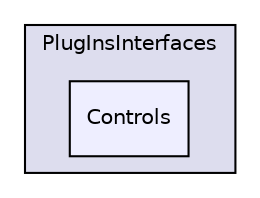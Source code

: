 digraph "C:/Users/ddieffenthaler/Desktop/SVN/source/greet-dev/main/PlugInsInterfaces/Controls" {
  compound=true
  node [ fontsize="10", fontname="Helvetica"];
  edge [ labelfontsize="10", labelfontname="Helvetica"];
  subgraph clusterdir_94e7e0f9e27b79ced3190fb22e4ca476 {
    graph [ bgcolor="#ddddee", pencolor="black", label="PlugInsInterfaces" fontname="Helvetica", fontsize="10", URL="dir_94e7e0f9e27b79ced3190fb22e4ca476.html"]
  dir_3de49ed1fd0683b1e64bb82a068a8283 [shape=box, label="Controls", style="filled", fillcolor="#eeeeff", pencolor="black", URL="dir_3de49ed1fd0683b1e64bb82a068a8283.html"];
  }
}
